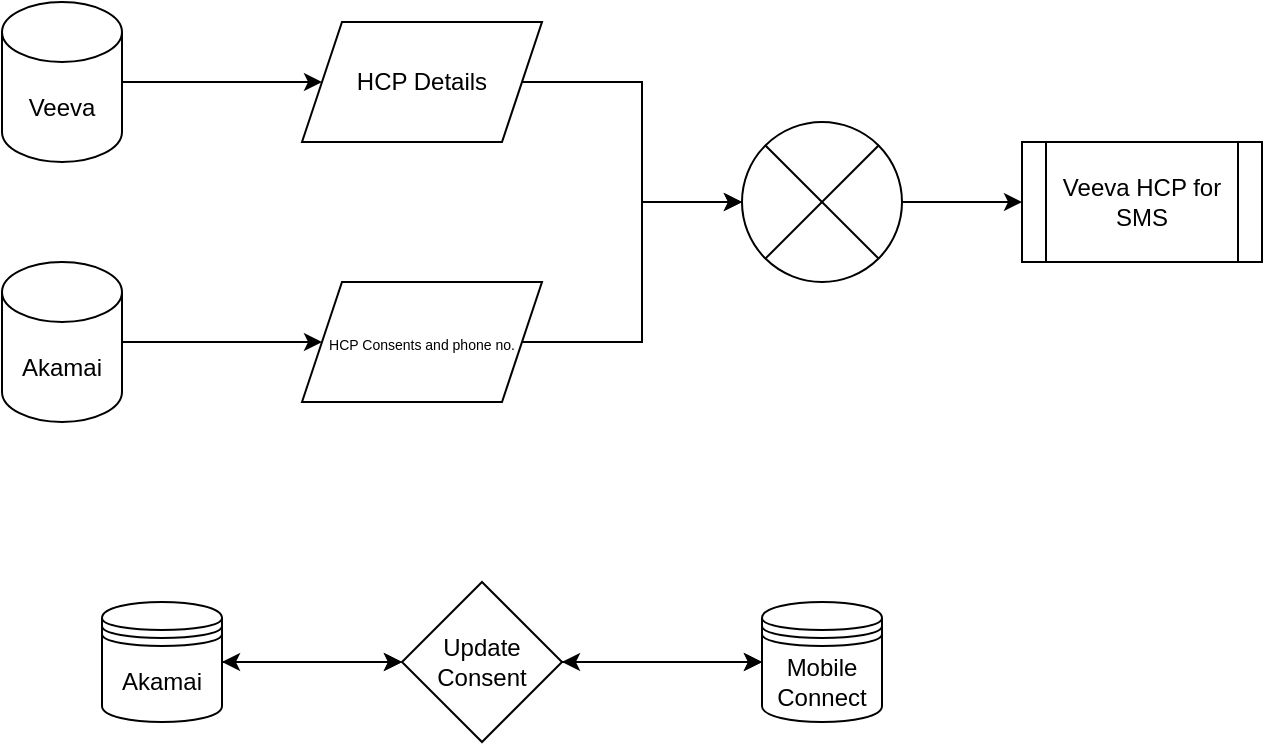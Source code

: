 <mxfile version="20.2.7" type="github">
  <diagram id="vLMdunsDiuhiUIlzWmxy" name="Page-1">
    <mxGraphModel dx="782" dy="436" grid="1" gridSize="10" guides="1" tooltips="1" connect="1" arrows="1" fold="1" page="1" pageScale="1" pageWidth="850" pageHeight="1100" math="0" shadow="0">
      <root>
        <mxCell id="0" />
        <mxCell id="1" parent="0" />
        <mxCell id="ecqPg7DXLlh3oI9uwwSZ-4" value="" style="edgeStyle=orthogonalEdgeStyle;rounded=0;orthogonalLoop=1;jettySize=auto;html=1;" edge="1" parent="1" source="ecqPg7DXLlh3oI9uwwSZ-1" target="ecqPg7DXLlh3oI9uwwSZ-3">
          <mxGeometry relative="1" as="geometry" />
        </mxCell>
        <mxCell id="ecqPg7DXLlh3oI9uwwSZ-1" value="Veeva" style="shape=cylinder3;whiteSpace=wrap;html=1;boundedLbl=1;backgroundOutline=1;size=15;" vertex="1" parent="1">
          <mxGeometry x="70" y="100" width="60" height="80" as="geometry" />
        </mxCell>
        <mxCell id="ecqPg7DXLlh3oI9uwwSZ-6" value="" style="edgeStyle=orthogonalEdgeStyle;rounded=0;orthogonalLoop=1;jettySize=auto;html=1;" edge="1" parent="1" source="ecqPg7DXLlh3oI9uwwSZ-2" target="ecqPg7DXLlh3oI9uwwSZ-5">
          <mxGeometry relative="1" as="geometry" />
        </mxCell>
        <mxCell id="ecqPg7DXLlh3oI9uwwSZ-2" value="Akamai" style="shape=cylinder3;whiteSpace=wrap;html=1;boundedLbl=1;backgroundOutline=1;size=15;" vertex="1" parent="1">
          <mxGeometry x="70" y="230" width="60" height="80" as="geometry" />
        </mxCell>
        <mxCell id="ecqPg7DXLlh3oI9uwwSZ-9" value="" style="edgeStyle=orthogonalEdgeStyle;rounded=0;orthogonalLoop=1;jettySize=auto;html=1;" edge="1" parent="1" source="ecqPg7DXLlh3oI9uwwSZ-3" target="ecqPg7DXLlh3oI9uwwSZ-7">
          <mxGeometry relative="1" as="geometry" />
        </mxCell>
        <mxCell id="ecqPg7DXLlh3oI9uwwSZ-3" value="HCP Details" style="shape=parallelogram;perimeter=parallelogramPerimeter;whiteSpace=wrap;html=1;fixedSize=1;" vertex="1" parent="1">
          <mxGeometry x="220" y="110" width="120" height="60" as="geometry" />
        </mxCell>
        <mxCell id="ecqPg7DXLlh3oI9uwwSZ-10" value="" style="edgeStyle=orthogonalEdgeStyle;rounded=0;orthogonalLoop=1;jettySize=auto;html=1;" edge="1" parent="1" source="ecqPg7DXLlh3oI9uwwSZ-5" target="ecqPg7DXLlh3oI9uwwSZ-7">
          <mxGeometry relative="1" as="geometry" />
        </mxCell>
        <mxCell id="ecqPg7DXLlh3oI9uwwSZ-5" value="&lt;font style=&quot;font-size: 7px;&quot;&gt;HCP Consents and phone no.&lt;/font&gt;" style="shape=parallelogram;perimeter=parallelogramPerimeter;whiteSpace=wrap;html=1;fixedSize=1;" vertex="1" parent="1">
          <mxGeometry x="220" y="240" width="120" height="60" as="geometry" />
        </mxCell>
        <mxCell id="ecqPg7DXLlh3oI9uwwSZ-12" value="" style="edgeStyle=orthogonalEdgeStyle;rounded=0;orthogonalLoop=1;jettySize=auto;html=1;" edge="1" parent="1" source="ecqPg7DXLlh3oI9uwwSZ-7" target="ecqPg7DXLlh3oI9uwwSZ-11">
          <mxGeometry relative="1" as="geometry" />
        </mxCell>
        <mxCell id="ecqPg7DXLlh3oI9uwwSZ-7" value="" style="shape=sumEllipse;perimeter=ellipsePerimeter;whiteSpace=wrap;html=1;backgroundOutline=1;" vertex="1" parent="1">
          <mxGeometry x="440" y="160" width="80" height="80" as="geometry" />
        </mxCell>
        <mxCell id="ecqPg7DXLlh3oI9uwwSZ-11" value="Veeva HCP for SMS" style="shape=process;whiteSpace=wrap;html=1;backgroundOutline=1;" vertex="1" parent="1">
          <mxGeometry x="580" y="170" width="120" height="60" as="geometry" />
        </mxCell>
        <mxCell id="ecqPg7DXLlh3oI9uwwSZ-19" value="" style="edgeStyle=orthogonalEdgeStyle;rounded=0;orthogonalLoop=1;jettySize=auto;html=1;" edge="1" parent="1" source="ecqPg7DXLlh3oI9uwwSZ-17" target="ecqPg7DXLlh3oI9uwwSZ-18">
          <mxGeometry relative="1" as="geometry" />
        </mxCell>
        <mxCell id="ecqPg7DXLlh3oI9uwwSZ-17" value="Akamai" style="shape=datastore;whiteSpace=wrap;html=1;" vertex="1" parent="1">
          <mxGeometry x="120" y="400" width="60" height="60" as="geometry" />
        </mxCell>
        <mxCell id="ecqPg7DXLlh3oI9uwwSZ-21" value="" style="edgeStyle=orthogonalEdgeStyle;rounded=0;orthogonalLoop=1;jettySize=auto;html=1;" edge="1" parent="1" source="ecqPg7DXLlh3oI9uwwSZ-18" target="ecqPg7DXLlh3oI9uwwSZ-20">
          <mxGeometry relative="1" as="geometry" />
        </mxCell>
        <mxCell id="ecqPg7DXLlh3oI9uwwSZ-18" value="Update Consent" style="rhombus;whiteSpace=wrap;html=1;" vertex="1" parent="1">
          <mxGeometry x="270" y="390" width="80" height="80" as="geometry" />
        </mxCell>
        <mxCell id="ecqPg7DXLlh3oI9uwwSZ-20" value="Mobile Connect" style="shape=datastore;whiteSpace=wrap;html=1;" vertex="1" parent="1">
          <mxGeometry x="450" y="400" width="60" height="60" as="geometry" />
        </mxCell>
        <mxCell id="ecqPg7DXLlh3oI9uwwSZ-23" value="" style="endArrow=classic;startArrow=classic;html=1;rounded=0;exitX=1;exitY=0.5;exitDx=0;exitDy=0;entryX=0;entryY=0.5;entryDx=0;entryDy=0;" edge="1" parent="1" source="ecqPg7DXLlh3oI9uwwSZ-17" target="ecqPg7DXLlh3oI9uwwSZ-18">
          <mxGeometry width="50" height="50" relative="1" as="geometry">
            <mxPoint x="380" y="330" as="sourcePoint" />
            <mxPoint x="430" y="280" as="targetPoint" />
          </mxGeometry>
        </mxCell>
        <mxCell id="ecqPg7DXLlh3oI9uwwSZ-24" value="" style="endArrow=classic;startArrow=classic;html=1;rounded=0;exitX=1;exitY=0.5;exitDx=0;exitDy=0;entryX=0;entryY=0.5;entryDx=0;entryDy=0;" edge="1" parent="1" source="ecqPg7DXLlh3oI9uwwSZ-18" target="ecqPg7DXLlh3oI9uwwSZ-20">
          <mxGeometry width="50" height="50" relative="1" as="geometry">
            <mxPoint x="380" y="330" as="sourcePoint" />
            <mxPoint x="440" y="430" as="targetPoint" />
          </mxGeometry>
        </mxCell>
      </root>
    </mxGraphModel>
  </diagram>
</mxfile>

